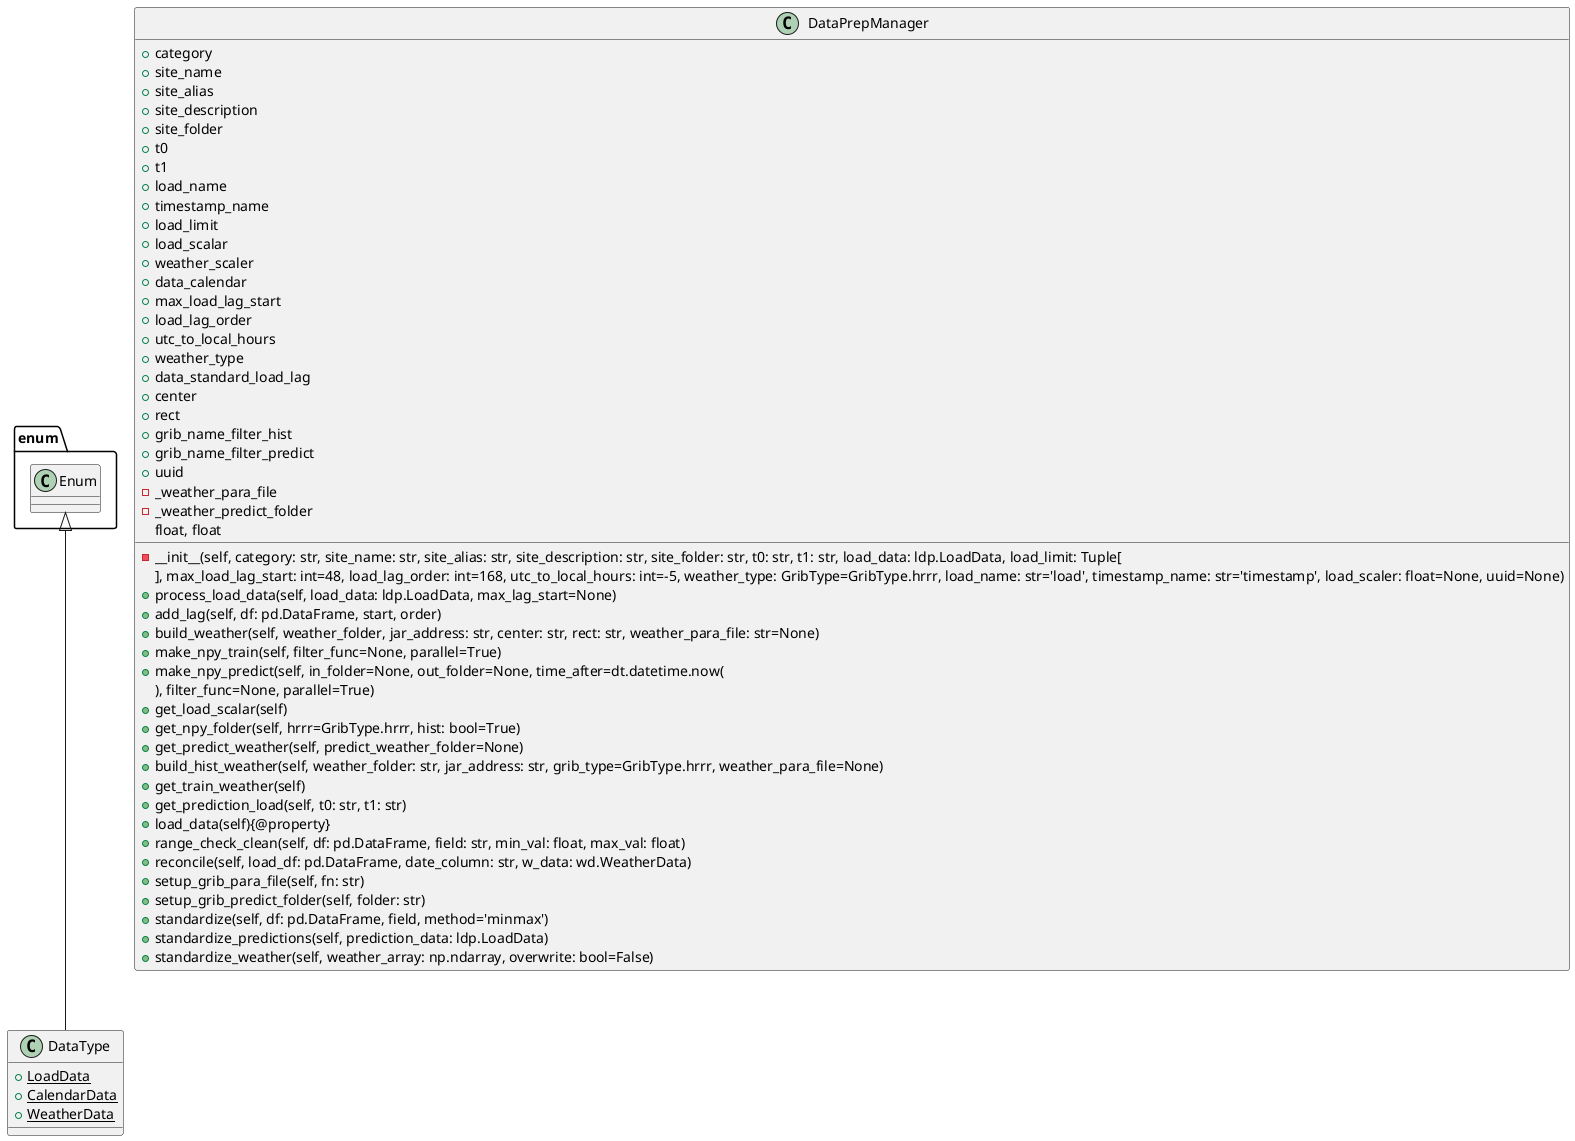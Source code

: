 @startuml
enum.Enum <|-- DataType
class DataType {
  {static} +LoadData
  {static} +CalendarData
  {static} +WeatherData
}

class DataPrepManager {
  +category
  +site_name
  +site_alias
  +site_description
  +site_folder
  +t0
  +t1
  +load_name
  +timestamp_name
  +load_limit
  +load_scalar
  +weather_scaler
  +data_calendar
  +max_load_lag_start
  +load_lag_order
  +utc_to_local_hours
  +weather_type
  +data_standard_load_lag
  +center
  +rect
  +grib_name_filter_hist
  +grib_name_filter_predict
  +uuid
  -_weather_para_file
  -_weather_predict_folder
  -__init__(self, category: str, site_name: str, site_alias: str, site_description: str, site_folder: str, t0: str, t1: str, load_data: ldp.LoadData, load_limit: Tuple[
    float, float
    ], max_load_lag_start: int=48, load_lag_order: int=168, utc_to_local_hours: int=-5, weather_type: GribType=GribType.hrrr, load_name: str='load', timestamp_name: str='timestamp', load_scaler: float=None, uuid=None)
  +process_load_data(self, load_data: ldp.LoadData, max_lag_start=None)
  +add_lag(self, df: pd.DataFrame, start, order)
  +build_weather(self, weather_folder, jar_address: str, center: str, rect: str, weather_para_file: str=None)
  +make_npy_train(self, filter_func=None, parallel=True)
  +make_npy_predict(self, in_folder=None, out_folder=None, time_after=dt.datetime.now(
    ), filter_func=None, parallel=True)
  +get_load_scalar(self)
  +get_npy_folder(self, hrrr=GribType.hrrr, hist: bool=True)
  +get_predict_weather(self, predict_weather_folder=None)
  +build_hist_weather(self, weather_folder: str, jar_address: str, grib_type=GribType.hrrr, weather_para_file=None)
  +get_train_weather(self)
  +get_prediction_load(self, t0: str, t1: str)
  +load_data(self){@property}
  +range_check_clean(self, df: pd.DataFrame, field: str, min_val: float, max_val: float)
  +reconcile(self, load_df: pd.DataFrame, date_column: str, w_data: wd.WeatherData)
  +setup_grib_para_file(self, fn: str)
  +setup_grib_predict_folder(self, folder: str)
  +standardize(self, df: pd.DataFrame, field, method='minmax')
  +standardize_predictions(self, prediction_data: ldp.LoadData)
  +standardize_weather(self, weather_array: np.ndarray, overwrite: bool=False)
}

@enduml
